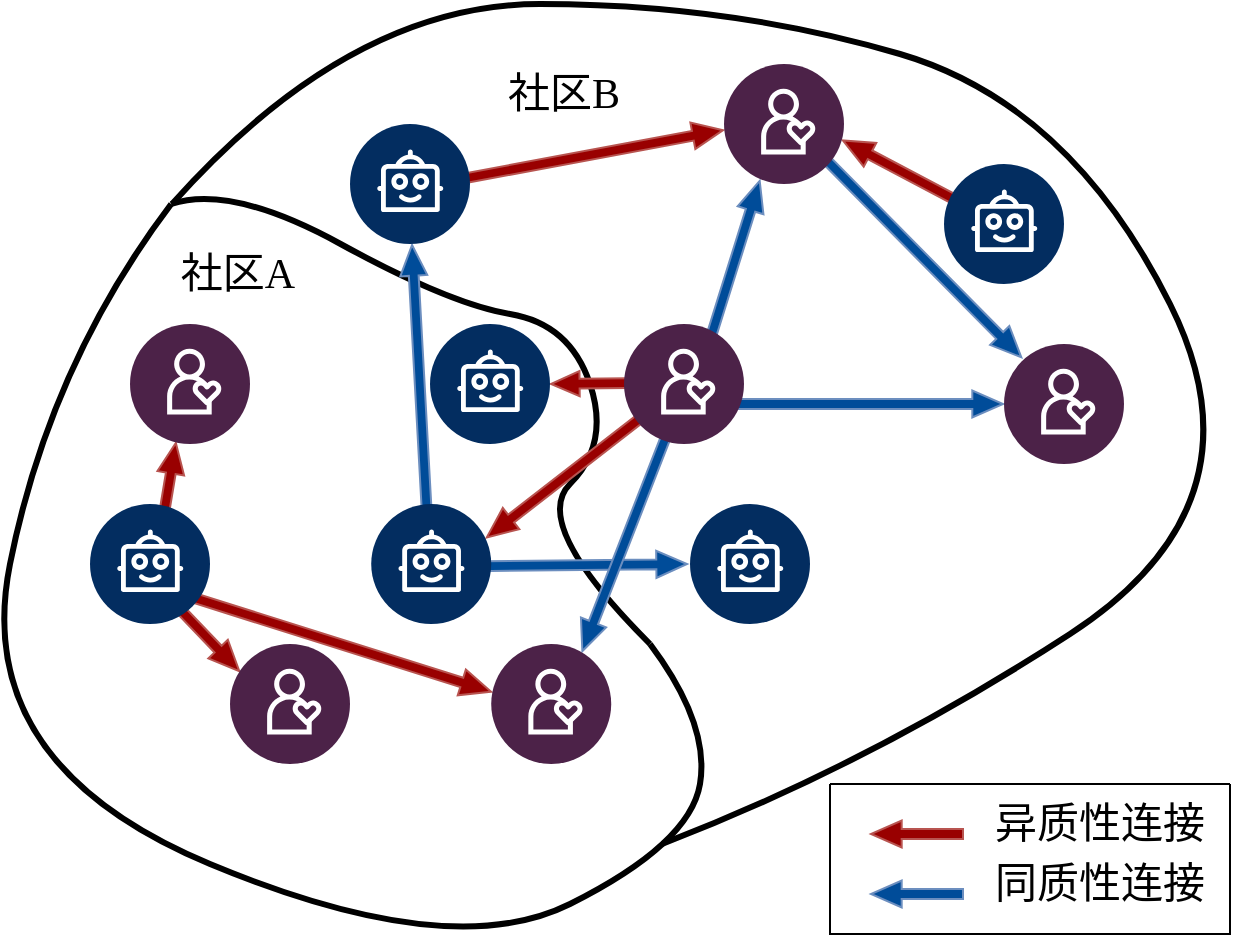 <mxfile version="24.6.4" type="github">
  <diagram name="第 1 页" id="Zj0Gl-tEwYZJbl1M6te6">
    <mxGraphModel dx="1369" dy="839" grid="1" gridSize="10" guides="1" tooltips="1" connect="1" arrows="1" fold="1" page="1" pageScale="1" pageWidth="827" pageHeight="1169" math="0" shadow="0">
      <root>
        <mxCell id="0" />
        <mxCell id="1" parent="0" />
        <mxCell id="n5eGXi3xPGbtdrWgbVPo-43" value="" style="curved=1;endArrow=none;html=1;rounded=0;endFill=0;strokeWidth=3;" edge="1" parent="1">
          <mxGeometry width="50" height="50" relative="1" as="geometry">
            <mxPoint x="590" y="340" as="sourcePoint" />
            <mxPoint x="350.61" y="120" as="targetPoint" />
            <Array as="points">
              <mxPoint x="530" y="280" />
              <mxPoint x="570" y="240" />
              <mxPoint x="550" y="180" />
              <mxPoint x="490" y="170" />
              <mxPoint x="380.61" y="110" />
            </Array>
          </mxGeometry>
        </mxCell>
        <mxCell id="n5eGXi3xPGbtdrWgbVPo-60" value="" style="shape=flexArrow;endArrow=classic;html=1;rounded=0;fillColor=#990000;strokeColor=#b85450;width=4.889;endSize=4.782;endWidth=7.605;exitX=0.411;exitY=0.523;exitDx=0;exitDy=0;exitPerimeter=0;" edge="1" parent="1" source="n5eGXi3xPGbtdrWgbVPo-2">
          <mxGeometry width="50" height="50" relative="1" as="geometry">
            <mxPoint x="425" y="300" as="sourcePoint" />
            <mxPoint x="385" y="354" as="targetPoint" />
          </mxGeometry>
        </mxCell>
        <mxCell id="n5eGXi3xPGbtdrWgbVPo-61" value="" style="shape=flexArrow;endArrow=classic;html=1;rounded=0;fillColor=#990000;strokeColor=#b85450;width=4.889;endSize=4.782;endWidth=7.605;exitX=0.411;exitY=0.523;exitDx=0;exitDy=0;exitPerimeter=0;" edge="1" parent="1">
          <mxGeometry width="50" height="50" relative="1" as="geometry">
            <mxPoint x="341" y="311" as="sourcePoint" />
            <mxPoint x="353" y="239" as="targetPoint" />
          </mxGeometry>
        </mxCell>
        <mxCell id="n5eGXi3xPGbtdrWgbVPo-62" value="" style="shape=flexArrow;endArrow=classic;html=1;rounded=0;fillColor=#990000;strokeColor=#b85450;width=4.889;endSize=4.782;endWidth=7.605;" edge="1" parent="1">
          <mxGeometry width="50" height="50" relative="1" as="geometry">
            <mxPoint x="340" y="310" as="sourcePoint" />
            <mxPoint x="511" y="364" as="targetPoint" />
          </mxGeometry>
        </mxCell>
        <mxCell id="n5eGXi3xPGbtdrWgbVPo-59" value="" style="shape=flexArrow;endArrow=classic;html=1;rounded=0;fillColor=#004C99;strokeColor=#6c8ebf;width=4.889;endSize=4.782;endWidth=7.605;exitX=0.541;exitY=0.523;exitDx=0;exitDy=0;exitPerimeter=0;" edge="1" parent="1" source="n5eGXi3xPGbtdrWgbVPo-9">
          <mxGeometry width="50" height="50" relative="1" as="geometry">
            <mxPoint x="618" y="222" as="sourcePoint" />
            <mxPoint x="609" y="300" as="targetPoint" />
          </mxGeometry>
        </mxCell>
        <mxCell id="n5eGXi3xPGbtdrWgbVPo-58" value="" style="shape=flexArrow;endArrow=classic;html=1;rounded=0;fillColor=#004C99;strokeColor=#6c8ebf;width=4.889;endSize=4.782;endWidth=7.605;exitX=0.51;exitY=0.528;exitDx=0;exitDy=0;exitPerimeter=0;" edge="1" parent="1" source="n5eGXi3xPGbtdrWgbVPo-13">
          <mxGeometry width="50" height="50" relative="1" as="geometry">
            <mxPoint x="633" y="225" as="sourcePoint" />
            <mxPoint x="556" y="344" as="targetPoint" />
          </mxGeometry>
        </mxCell>
        <mxCell id="n5eGXi3xPGbtdrWgbVPo-64" value="" style="shape=flexArrow;endArrow=classic;html=1;rounded=0;fillColor=#004C99;strokeColor=#6c8ebf;width=4.889;endSize=4.782;endWidth=7.605;" edge="1" parent="1">
          <mxGeometry width="50" height="50" relative="1" as="geometry">
            <mxPoint x="610" y="220" as="sourcePoint" />
            <mxPoint x="645" y="108" as="targetPoint" />
          </mxGeometry>
        </mxCell>
        <mxCell id="n5eGXi3xPGbtdrWgbVPo-63" value="" style="shape=flexArrow;endArrow=classic;html=1;rounded=0;fillColor=#004C99;strokeColor=#6c8ebf;width=4.889;endSize=4.782;endWidth=7.605;" edge="1" parent="1">
          <mxGeometry width="50" height="50" relative="1" as="geometry">
            <mxPoint x="610" y="220" as="sourcePoint" />
            <mxPoint x="767" y="220" as="targetPoint" />
          </mxGeometry>
        </mxCell>
        <mxCell id="n5eGXi3xPGbtdrWgbVPo-65" value="" style="shape=flexArrow;endArrow=classic;html=1;rounded=0;fillColor=#004C99;strokeColor=#6c8ebf;width=4.889;endSize=4.782;endWidth=7.605;exitX=0.537;exitY=0.48;exitDx=0;exitDy=0;exitPerimeter=0;" edge="1" parent="1" source="n5eGXi3xPGbtdrWgbVPo-12">
          <mxGeometry width="50" height="50" relative="1" as="geometry">
            <mxPoint x="510" y="342" as="sourcePoint" />
            <mxPoint x="776" y="197" as="targetPoint" />
          </mxGeometry>
        </mxCell>
        <mxCell id="n5eGXi3xPGbtdrWgbVPo-66" value="" style="shape=flexArrow;endArrow=classic;html=1;rounded=0;fillColor=#990000;strokeColor=#b85450;width=4.889;endSize=4.782;endWidth=7.605;exitX=0.492;exitY=0.539;exitDx=0;exitDy=0;exitPerimeter=0;" edge="1" parent="1" source="n5eGXi3xPGbtdrWgbVPo-11">
          <mxGeometry width="50" height="50" relative="1" as="geometry">
            <mxPoint x="350" y="320" as="sourcePoint" />
            <mxPoint x="627" y="83" as="targetPoint" />
          </mxGeometry>
        </mxCell>
        <mxCell id="n5eGXi3xPGbtdrWgbVPo-67" value="" style="shape=flexArrow;endArrow=classic;html=1;rounded=0;fillColor=#990000;strokeColor=#b85450;width=4.889;endSize=4.782;endWidth=7.605;exitX=0.467;exitY=0.496;exitDx=0;exitDy=0;exitPerimeter=0;" edge="1" parent="1" source="n5eGXi3xPGbtdrWgbVPo-15">
          <mxGeometry width="50" height="50" relative="1" as="geometry">
            <mxPoint x="360" y="330" as="sourcePoint" />
            <mxPoint x="686" y="88" as="targetPoint" />
          </mxGeometry>
        </mxCell>
        <mxCell id="n5eGXi3xPGbtdrWgbVPo-57" value="" style="shape=flexArrow;endArrow=classic;html=1;rounded=0;fillColor=#004C99;strokeColor=#6c8ebf;width=4.889;endSize=4.782;endWidth=7.605;exitX=0.498;exitY=0.706;exitDx=0;exitDy=0;exitPerimeter=0;" edge="1" parent="1" source="n5eGXi3xPGbtdrWgbVPo-9">
          <mxGeometry width="50" height="50" relative="1" as="geometry">
            <mxPoint x="623" y="215" as="sourcePoint" />
            <mxPoint x="471" y="140" as="targetPoint" />
          </mxGeometry>
        </mxCell>
        <mxCell id="n5eGXi3xPGbtdrWgbVPo-54" value="" style="shape=flexArrow;endArrow=classic;html=1;rounded=0;fillColor=#990000;strokeColor=#b85450;width=4.889;endSize=4.782;endWidth=7.605;exitX=0.606;exitY=0.422;exitDx=0;exitDy=0;exitPerimeter=0;" edge="1" parent="1" source="n5eGXi3xPGbtdrWgbVPo-13">
          <mxGeometry width="50" height="50" relative="1" as="geometry">
            <mxPoint x="612" y="219" as="sourcePoint" />
            <mxPoint x="508" y="287" as="targetPoint" />
          </mxGeometry>
        </mxCell>
        <mxCell id="n5eGXi3xPGbtdrWgbVPo-53" value="" style="shape=flexArrow;endArrow=classic;html=1;rounded=0;fillColor=#990000;strokeColor=#b85450;width=4.889;endSize=4.431;endWidth=6.716;exitX=0.42;exitY=0.489;exitDx=0;exitDy=0;exitPerimeter=0;" edge="1" parent="1" source="n5eGXi3xPGbtdrWgbVPo-13">
          <mxGeometry width="50" height="50" relative="1" as="geometry">
            <mxPoint x="530" y="170" as="sourcePoint" />
            <mxPoint x="540" y="210" as="targetPoint" />
          </mxGeometry>
        </mxCell>
        <mxCell id="n5eGXi3xPGbtdrWgbVPo-2" value="" style="verticalLabelPosition=bottom;aspect=fixed;html=1;shape=mxgraph.salesforce.bots2;" vertex="1" parent="1">
          <mxGeometry x="310" y="270" width="60" height="60" as="geometry" />
        </mxCell>
        <mxCell id="n5eGXi3xPGbtdrWgbVPo-5" value="" style="verticalLabelPosition=bottom;aspect=fixed;html=1;shape=mxgraph.salesforce.philantrophy2;" vertex="1" parent="1">
          <mxGeometry x="330" y="180" width="60" height="60" as="geometry" />
        </mxCell>
        <mxCell id="n5eGXi3xPGbtdrWgbVPo-7" value="" style="verticalLabelPosition=bottom;aspect=fixed;html=1;shape=mxgraph.salesforce.philantrophy2;" vertex="1" parent="1">
          <mxGeometry x="380" y="340" width="60" height="60" as="geometry" />
        </mxCell>
        <mxCell id="n5eGXi3xPGbtdrWgbVPo-8" value="" style="verticalLabelPosition=bottom;aspect=fixed;html=1;shape=mxgraph.salesforce.philantrophy2;" vertex="1" parent="1">
          <mxGeometry x="510.61" y="340" width="60" height="60" as="geometry" />
        </mxCell>
        <mxCell id="n5eGXi3xPGbtdrWgbVPo-9" value="" style="verticalLabelPosition=bottom;aspect=fixed;html=1;shape=mxgraph.salesforce.bots2;" vertex="1" parent="1">
          <mxGeometry x="450.61" y="270" width="60" height="60" as="geometry" />
        </mxCell>
        <mxCell id="n5eGXi3xPGbtdrWgbVPo-10" value="" style="verticalLabelPosition=bottom;aspect=fixed;html=1;shape=mxgraph.salesforce.bots2;" vertex="1" parent="1">
          <mxGeometry x="480" y="180" width="60" height="60" as="geometry" />
        </mxCell>
        <mxCell id="n5eGXi3xPGbtdrWgbVPo-11" value="" style="verticalLabelPosition=bottom;aspect=fixed;html=1;shape=mxgraph.salesforce.bots2;" vertex="1" parent="1">
          <mxGeometry x="440" y="80" width="60" height="60" as="geometry" />
        </mxCell>
        <mxCell id="n5eGXi3xPGbtdrWgbVPo-12" value="" style="verticalLabelPosition=bottom;aspect=fixed;html=1;shape=mxgraph.salesforce.philantrophy2;" vertex="1" parent="1">
          <mxGeometry x="627" y="50" width="60" height="60" as="geometry" />
        </mxCell>
        <mxCell id="n5eGXi3xPGbtdrWgbVPo-13" value="" style="verticalLabelPosition=bottom;aspect=fixed;html=1;shape=mxgraph.salesforce.philantrophy2;" vertex="1" parent="1">
          <mxGeometry x="577" y="180" width="60" height="60" as="geometry" />
        </mxCell>
        <mxCell id="n5eGXi3xPGbtdrWgbVPo-14" value="" style="verticalLabelPosition=bottom;aspect=fixed;html=1;shape=mxgraph.salesforce.philantrophy2;" vertex="1" parent="1">
          <mxGeometry x="767" y="190" width="60" height="60" as="geometry" />
        </mxCell>
        <mxCell id="n5eGXi3xPGbtdrWgbVPo-15" value="" style="verticalLabelPosition=bottom;aspect=fixed;html=1;shape=mxgraph.salesforce.bots2;" vertex="1" parent="1">
          <mxGeometry x="737" y="100" width="60" height="60" as="geometry" />
        </mxCell>
        <mxCell id="n5eGXi3xPGbtdrWgbVPo-16" value="" style="verticalLabelPosition=bottom;aspect=fixed;html=1;shape=mxgraph.salesforce.bots2;" vertex="1" parent="1">
          <mxGeometry x="610" y="270" width="60" height="60" as="geometry" />
        </mxCell>
        <mxCell id="n5eGXi3xPGbtdrWgbVPo-46" value="" style="curved=1;endArrow=none;html=1;rounded=0;endFill=0;strokeWidth=3;" edge="1" parent="1">
          <mxGeometry width="50" height="50" relative="1" as="geometry">
            <mxPoint x="350.61" y="120" as="sourcePoint" />
            <mxPoint x="590" y="340" as="targetPoint" />
            <Array as="points">
              <mxPoint x="290" y="200" />
              <mxPoint x="250" y="400" />
              <mxPoint x="490" y="500" />
              <mxPoint x="610" y="440" />
              <mxPoint x="620" y="380" />
            </Array>
          </mxGeometry>
        </mxCell>
        <mxCell id="n5eGXi3xPGbtdrWgbVPo-47" value="" style="curved=1;endArrow=none;html=1;rounded=0;endFill=0;strokeWidth=3;" edge="1" parent="1">
          <mxGeometry width="50" height="50" relative="1" as="geometry">
            <mxPoint x="596" y="440" as="sourcePoint" />
            <mxPoint x="351" y="120" as="targetPoint" />
            <Array as="points">
              <mxPoint x="700" y="400" />
              <mxPoint x="900" y="270" />
              <mxPoint x="800" y="70" />
              <mxPoint x="630" y="20" />
              <mxPoint x="440" y="20" />
            </Array>
          </mxGeometry>
        </mxCell>
        <mxCell id="n5eGXi3xPGbtdrWgbVPo-48" value="社区A" style="text;html=1;align=center;verticalAlign=middle;whiteSpace=wrap;rounded=0;fontFamily=Times New Roman;fontSize=21;" vertex="1" parent="1">
          <mxGeometry x="354" y="140" width="60" height="30" as="geometry" />
        </mxCell>
        <mxCell id="n5eGXi3xPGbtdrWgbVPo-50" value="社区B" style="text;html=1;align=center;verticalAlign=middle;whiteSpace=wrap;rounded=0;fontFamily=Times New Roman;fontSize=21;" vertex="1" parent="1">
          <mxGeometry x="517" y="50" width="60" height="30" as="geometry" />
        </mxCell>
        <mxCell id="n5eGXi3xPGbtdrWgbVPo-68" value="" style="swimlane;startSize=0;fillColor=#99FFFF;" vertex="1" parent="1">
          <mxGeometry x="680" y="410" width="200" height="75" as="geometry" />
        </mxCell>
        <mxCell id="n5eGXi3xPGbtdrWgbVPo-69" value="" style="shape=flexArrow;endArrow=classic;html=1;rounded=0;fillColor=#990000;strokeColor=#b85450;width=4.889;endSize=4.782;endWidth=7.605;exitX=0.411;exitY=0.523;exitDx=0;exitDy=0;exitPerimeter=0;" edge="1" parent="n5eGXi3xPGbtdrWgbVPo-68">
          <mxGeometry width="50" height="50" relative="1" as="geometry">
            <mxPoint x="67" y="25" as="sourcePoint" />
            <mxPoint x="20" y="25" as="targetPoint" />
          </mxGeometry>
        </mxCell>
        <mxCell id="n5eGXi3xPGbtdrWgbVPo-70" value="" style="shape=flexArrow;endArrow=classic;html=1;rounded=0;fillColor=#004C99;strokeColor=#6c8ebf;width=4.889;endSize=4.782;endWidth=7.605;exitX=0.411;exitY=0.523;exitDx=0;exitDy=0;exitPerimeter=0;" edge="1" parent="n5eGXi3xPGbtdrWgbVPo-68">
          <mxGeometry width="50" height="50" relative="1" as="geometry">
            <mxPoint x="67" y="55" as="sourcePoint" />
            <mxPoint x="20" y="55" as="targetPoint" />
          </mxGeometry>
        </mxCell>
        <mxCell id="n5eGXi3xPGbtdrWgbVPo-71" value="异质性连接" style="text;html=1;align=center;verticalAlign=middle;whiteSpace=wrap;rounded=0;fontFamily=Times New Roman;fontSize=21;" vertex="1" parent="n5eGXi3xPGbtdrWgbVPo-68">
          <mxGeometry x="80" y="5" width="110" height="30" as="geometry" />
        </mxCell>
        <mxCell id="n5eGXi3xPGbtdrWgbVPo-72" value="同质性连接" style="text;html=1;align=center;verticalAlign=middle;whiteSpace=wrap;rounded=0;fontFamily=Times New Roman;fontSize=21;" vertex="1" parent="n5eGXi3xPGbtdrWgbVPo-68">
          <mxGeometry x="80" y="35" width="110" height="30" as="geometry" />
        </mxCell>
      </root>
    </mxGraphModel>
  </diagram>
</mxfile>
